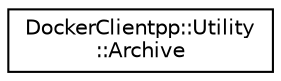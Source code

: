 digraph "Graphical Class Hierarchy"
{
 // LATEX_PDF_SIZE
  edge [fontname="Helvetica",fontsize="10",labelfontname="Helvetica",labelfontsize="10"];
  node [fontname="Helvetica",fontsize="10",shape=record];
  rankdir="LR";
  Node0 [label="DockerClientpp::Utility\l::Archive",height=0.2,width=0.4,color="black", fillcolor="white", style="filled",URL="$classDockerClientpp_1_1Utility_1_1Archive.html",tooltip=" "];
}
